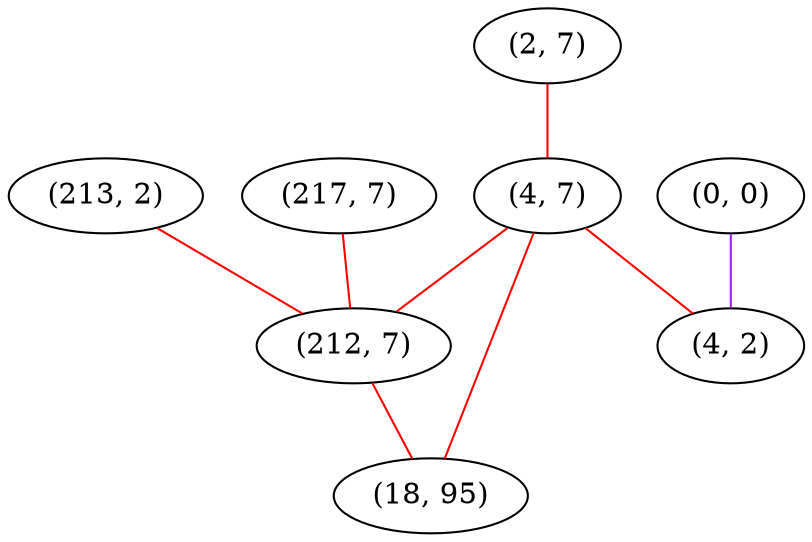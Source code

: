 graph "" {
"(2, 7)";
"(4, 7)";
"(0, 0)";
"(213, 2)";
"(217, 7)";
"(212, 7)";
"(18, 95)";
"(4, 2)";
"(2, 7)" -- "(4, 7)"  [color=red, key=0, weight=1];
"(4, 7)" -- "(18, 95)"  [color=red, key=0, weight=1];
"(4, 7)" -- "(212, 7)"  [color=red, key=0, weight=1];
"(4, 7)" -- "(4, 2)"  [color=red, key=0, weight=1];
"(0, 0)" -- "(4, 2)"  [color=purple, key=0, weight=4];
"(213, 2)" -- "(212, 7)"  [color=red, key=0, weight=1];
"(217, 7)" -- "(212, 7)"  [color=red, key=0, weight=1];
"(212, 7)" -- "(18, 95)"  [color=red, key=0, weight=1];
}
